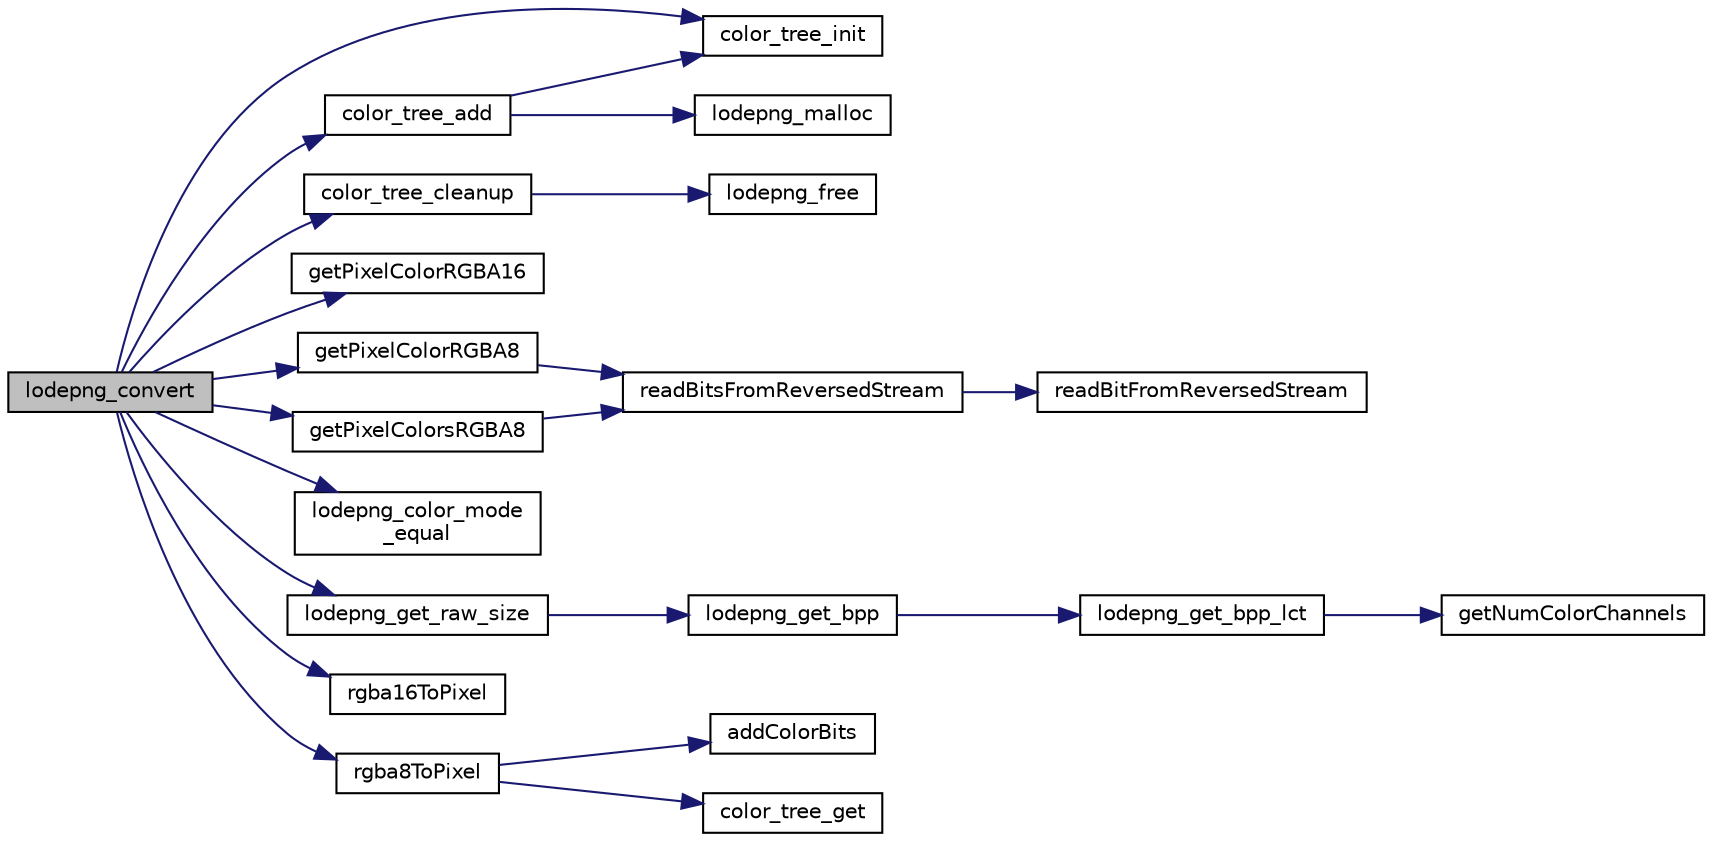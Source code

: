digraph "lodepng_convert"
{
 // LATEX_PDF_SIZE
  edge [fontname="Helvetica",fontsize="10",labelfontname="Helvetica",labelfontsize="10"];
  node [fontname="Helvetica",fontsize="10",shape=record];
  rankdir="LR";
  Node1 [label="lodepng_convert",height=0.2,width=0.4,color="black", fillcolor="grey75", style="filled", fontcolor="black",tooltip=" "];
  Node1 -> Node2 [color="midnightblue",fontsize="10",style="solid",fontname="Helvetica"];
  Node2 [label="color_tree_add",height=0.2,width=0.4,color="black", fillcolor="white", style="filled",URL="$lodepng_8cpp.html#aa46975c6bbcf93a68f6b62253f3caf1e",tooltip=" "];
  Node2 -> Node3 [color="midnightblue",fontsize="10",style="solid",fontname="Helvetica"];
  Node3 [label="color_tree_init",height=0.2,width=0.4,color="black", fillcolor="white", style="filled",URL="$lodepng_8cpp.html#aa74699e8ee61d176da398bb2e3b90bb2",tooltip=" "];
  Node2 -> Node4 [color="midnightblue",fontsize="10",style="solid",fontname="Helvetica"];
  Node4 [label="lodepng_malloc",height=0.2,width=0.4,color="black", fillcolor="white", style="filled",URL="$lodepng_8cpp.html#acde6d2f623c875a922fc7526d49af03c",tooltip=" "];
  Node1 -> Node5 [color="midnightblue",fontsize="10",style="solid",fontname="Helvetica"];
  Node5 [label="color_tree_cleanup",height=0.2,width=0.4,color="black", fillcolor="white", style="filled",URL="$lodepng_8cpp.html#a561706f2a518dd06d27bf0447ea3539d",tooltip=" "];
  Node5 -> Node6 [color="midnightblue",fontsize="10",style="solid",fontname="Helvetica"];
  Node6 [label="lodepng_free",height=0.2,width=0.4,color="black", fillcolor="white", style="filled",URL="$lodepng_8cpp.html#a5cabd4078527ba33b78791fac7e8b15c",tooltip=" "];
  Node1 -> Node3 [color="midnightblue",fontsize="10",style="solid",fontname="Helvetica"];
  Node1 -> Node7 [color="midnightblue",fontsize="10",style="solid",fontname="Helvetica"];
  Node7 [label="getPixelColorRGBA16",height=0.2,width=0.4,color="black", fillcolor="white", style="filled",URL="$lodepng_8cpp.html#af0ee0fdc57a1031dbd0f003255e40993",tooltip=" "];
  Node1 -> Node8 [color="midnightblue",fontsize="10",style="solid",fontname="Helvetica"];
  Node8 [label="getPixelColorRGBA8",height=0.2,width=0.4,color="black", fillcolor="white", style="filled",URL="$lodepng_8cpp.html#a42d17731df8bbf57cdc0979b54586940",tooltip=" "];
  Node8 -> Node9 [color="midnightblue",fontsize="10",style="solid",fontname="Helvetica"];
  Node9 [label="readBitsFromReversedStream",height=0.2,width=0.4,color="black", fillcolor="white", style="filled",URL="$lodepng_8cpp.html#a25ac892793826b6ab7542b32dda29739",tooltip=" "];
  Node9 -> Node10 [color="midnightblue",fontsize="10",style="solid",fontname="Helvetica"];
  Node10 [label="readBitFromReversedStream",height=0.2,width=0.4,color="black", fillcolor="white", style="filled",URL="$lodepng_8cpp.html#aa65d1743dade2919f44301461bde054d",tooltip=" "];
  Node1 -> Node11 [color="midnightblue",fontsize="10",style="solid",fontname="Helvetica"];
  Node11 [label="getPixelColorsRGBA8",height=0.2,width=0.4,color="black", fillcolor="white", style="filled",URL="$lodepng_8cpp.html#a72f742318aa70cfe2ce8a8672aade055",tooltip=" "];
  Node11 -> Node9 [color="midnightblue",fontsize="10",style="solid",fontname="Helvetica"];
  Node1 -> Node12 [color="midnightblue",fontsize="10",style="solid",fontname="Helvetica"];
  Node12 [label="lodepng_color_mode\l_equal",height=0.2,width=0.4,color="black", fillcolor="white", style="filled",URL="$lodepng_8cpp.html#aa2781df4d5704a3daa132056d411dbd5",tooltip=" "];
  Node1 -> Node13 [color="midnightblue",fontsize="10",style="solid",fontname="Helvetica"];
  Node13 [label="lodepng_get_raw_size",height=0.2,width=0.4,color="black", fillcolor="white", style="filled",URL="$lodepng_8cpp.html#a5861bf2c5a7c8976ea2dd6d21e8d58bd",tooltip=" "];
  Node13 -> Node14 [color="midnightblue",fontsize="10",style="solid",fontname="Helvetica"];
  Node14 [label="lodepng_get_bpp",height=0.2,width=0.4,color="black", fillcolor="white", style="filled",URL="$lodepng_8cpp.html#a83344b5c8c5839ca42858dd3578220ef",tooltip=" "];
  Node14 -> Node15 [color="midnightblue",fontsize="10",style="solid",fontname="Helvetica"];
  Node15 [label="lodepng_get_bpp_lct",height=0.2,width=0.4,color="black", fillcolor="white", style="filled",URL="$lodepng_8cpp.html#a581d8244dd5d40176291672a3d323b0f",tooltip=" "];
  Node15 -> Node16 [color="midnightblue",fontsize="10",style="solid",fontname="Helvetica"];
  Node16 [label="getNumColorChannels",height=0.2,width=0.4,color="black", fillcolor="white", style="filled",URL="$lodepng_8cpp.html#ab9f52674eca30cc5cbedc379d43f7358",tooltip=" "];
  Node1 -> Node17 [color="midnightblue",fontsize="10",style="solid",fontname="Helvetica"];
  Node17 [label="rgba16ToPixel",height=0.2,width=0.4,color="black", fillcolor="white", style="filled",URL="$lodepng_8cpp.html#a21f6730f1d0af824c647ceab81d2b41c",tooltip=" "];
  Node1 -> Node18 [color="midnightblue",fontsize="10",style="solid",fontname="Helvetica"];
  Node18 [label="rgba8ToPixel",height=0.2,width=0.4,color="black", fillcolor="white", style="filled",URL="$lodepng_8cpp.html#aa0a383c090779fbb6553cf0f64c1ac16",tooltip=" "];
  Node18 -> Node19 [color="midnightblue",fontsize="10",style="solid",fontname="Helvetica"];
  Node19 [label="addColorBits",height=0.2,width=0.4,color="black", fillcolor="white", style="filled",URL="$lodepng_8cpp.html#a670570b2c0cb50686a4b891018c6a54b",tooltip=" "];
  Node18 -> Node20 [color="midnightblue",fontsize="10",style="solid",fontname="Helvetica"];
  Node20 [label="color_tree_get",height=0.2,width=0.4,color="black", fillcolor="white", style="filled",URL="$lodepng_8cpp.html#a202cdb563e7857e5a9fde1512902ba64",tooltip=" "];
}
